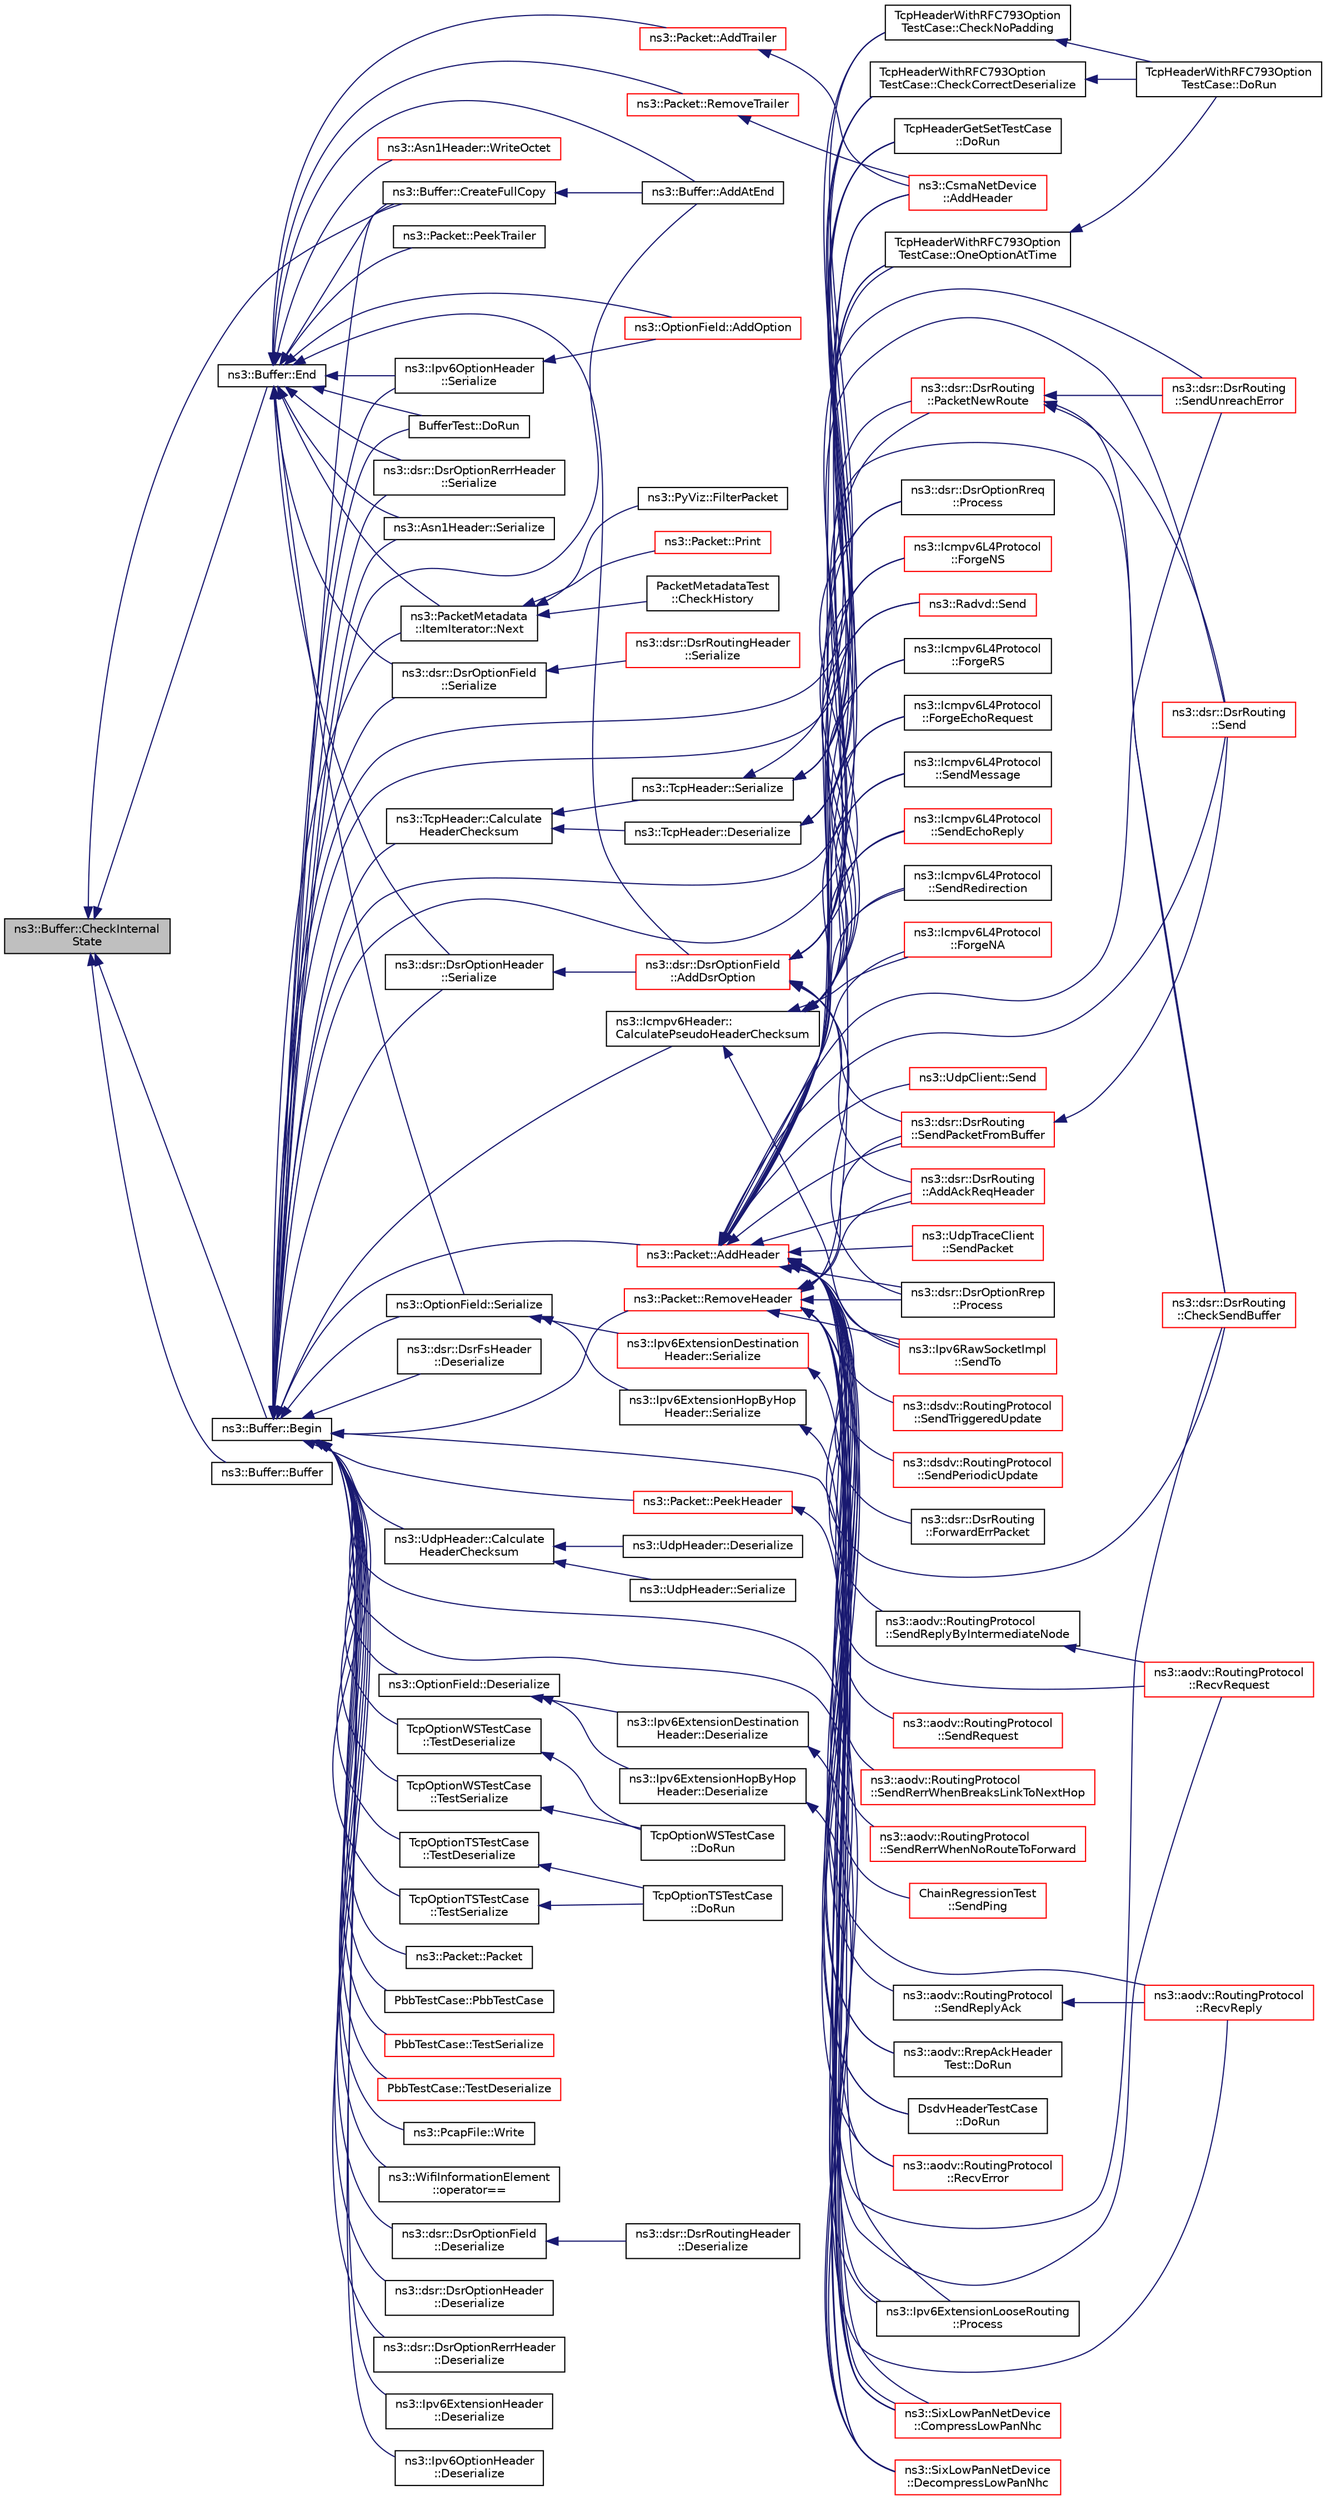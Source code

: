 digraph "ns3::Buffer::CheckInternalState"
{
  edge [fontname="Helvetica",fontsize="10",labelfontname="Helvetica",labelfontsize="10"];
  node [fontname="Helvetica",fontsize="10",shape=record];
  rankdir="LR";
  Node1 [label="ns3::Buffer::CheckInternal\lState",height=0.2,width=0.4,color="black", fillcolor="grey75", style="filled", fontcolor="black"];
  Node1 -> Node2 [dir="back",color="midnightblue",fontsize="10",style="solid"];
  Node2 [label="ns3::Buffer::CreateFullCopy",height=0.2,width=0.4,color="black", fillcolor="white", style="filled",URL="$da/d85/classns3_1_1Buffer.html#a8dd09a348caee9051b2aa3a154ab09e5",tooltip="Create a full copy of the buffer, including all the internal structures. "];
  Node2 -> Node3 [dir="back",color="midnightblue",fontsize="10",style="solid"];
  Node3 [label="ns3::Buffer::AddAtEnd",height=0.2,width=0.4,color="black", fillcolor="white", style="filled",URL="$da/d85/classns3_1_1Buffer.html#a60211196881cfccb64f67d71449eda83"];
  Node1 -> Node4 [dir="back",color="midnightblue",fontsize="10",style="solid"];
  Node4 [label="ns3::Buffer::Buffer",height=0.2,width=0.4,color="black", fillcolor="white", style="filled",URL="$da/d85/classns3_1_1Buffer.html#a2c97b3937de1161e3cdc40cef2cf00d6",tooltip="Copy constructor. "];
  Node1 -> Node5 [dir="back",color="midnightblue",fontsize="10",style="solid"];
  Node5 [label="ns3::Buffer::Begin",height=0.2,width=0.4,color="black", fillcolor="white", style="filled",URL="$da/d85/classns3_1_1Buffer.html#a893d4bf50df13e730b6cd0fda91b967f"];
  Node5 -> Node6 [dir="back",color="midnightblue",fontsize="10",style="solid"];
  Node6 [label="ns3::dsr::DsrFsHeader\l::Deserialize",height=0.2,width=0.4,color="black", fillcolor="white", style="filled",URL="$dc/dc2/classns3_1_1dsr_1_1DsrFsHeader.html#acb5736dd005d323eefae5cc9db9eb5b9",tooltip="Deserialize the packet. "];
  Node5 -> Node7 [dir="back",color="midnightblue",fontsize="10",style="solid"];
  Node7 [label="ns3::dsr::DsrOptionField\l::Serialize",height=0.2,width=0.4,color="black", fillcolor="white", style="filled",URL="$d7/d28/classns3_1_1dsr_1_1DsrOptionField.html#a86d85db49c9330a24cd79a024e08218e",tooltip="Serialize all added options. "];
  Node7 -> Node8 [dir="back",color="midnightblue",fontsize="10",style="solid"];
  Node8 [label="ns3::dsr::DsrRoutingHeader\l::Serialize",height=0.2,width=0.4,color="red", fillcolor="white", style="filled",URL="$dd/d47/classns3_1_1dsr_1_1DsrRoutingHeader.html#aab7d92809ad6ad560f4297653e7ae2cc",tooltip="Serialize the packet. "];
  Node5 -> Node9 [dir="back",color="midnightblue",fontsize="10",style="solid"];
  Node9 [label="ns3::dsr::DsrOptionField\l::Deserialize",height=0.2,width=0.4,color="black", fillcolor="white", style="filled",URL="$d7/d28/classns3_1_1dsr_1_1DsrOptionField.html#a18a58a88b2ba6ffc94669771647e586c",tooltip="Deserialize the packet. "];
  Node9 -> Node10 [dir="back",color="midnightblue",fontsize="10",style="solid"];
  Node10 [label="ns3::dsr::DsrRoutingHeader\l::Deserialize",height=0.2,width=0.4,color="black", fillcolor="white", style="filled",URL="$dd/d47/classns3_1_1dsr_1_1DsrRoutingHeader.html#aa3440ffd0d425f8562e313aea165c433",tooltip="Deserialize the packet. "];
  Node5 -> Node11 [dir="back",color="midnightblue",fontsize="10",style="solid"];
  Node11 [label="ns3::dsr::DsrOptionHeader\l::Serialize",height=0.2,width=0.4,color="black", fillcolor="white", style="filled",URL="$da/d3b/classns3_1_1dsr_1_1DsrOptionHeader.html#a04d7999f22a25e1ccbde838e6c9bd7e1",tooltip="Serialize the packet. "];
  Node11 -> Node12 [dir="back",color="midnightblue",fontsize="10",style="solid"];
  Node12 [label="ns3::dsr::DsrOptionField\l::AddDsrOption",height=0.2,width=0.4,color="red", fillcolor="white", style="filled",URL="$d7/d28/classns3_1_1dsr_1_1DsrOptionField.html#acd03d07018e22f5e2b23975fae84fb3c",tooltip="Serialize the option, prepending pad1 or padn option as necessary. "];
  Node12 -> Node13 [dir="back",color="midnightblue",fontsize="10",style="solid"];
  Node13 [label="ns3::dsr::DsrOptionRreq\l::Process",height=0.2,width=0.4,color="black", fillcolor="white", style="filled",URL="$dc/db3/classns3_1_1dsr_1_1DsrOptionRreq.html#a439e889d11973e48e3674c6e86aaee99",tooltip="Process method. "];
  Node12 -> Node14 [dir="back",color="midnightblue",fontsize="10",style="solid"];
  Node14 [label="ns3::dsr::DsrOptionRrep\l::Process",height=0.2,width=0.4,color="black", fillcolor="white", style="filled",URL="$d1/d0f/classns3_1_1dsr_1_1DsrOptionRrep.html#a79ff29fe60c7c62ac99ca0da8c0a820f",tooltip="Process method. "];
  Node12 -> Node15 [dir="back",color="midnightblue",fontsize="10",style="solid"];
  Node15 [label="ns3::dsr::DsrRouting\l::CheckSendBuffer",height=0.2,width=0.4,color="red", fillcolor="white", style="filled",URL="$df/d32/classns3_1_1dsr_1_1DsrRouting.html#a03ace9023e9fe58434dc004123c7d9e0",tooltip="Check the send buffer of packets with route when send buffer timer expire. "];
  Node12 -> Node16 [dir="back",color="midnightblue",fontsize="10",style="solid"];
  Node16 [label="ns3::dsr::DsrRouting\l::PacketNewRoute",height=0.2,width=0.4,color="red", fillcolor="white", style="filled",URL="$df/d32/classns3_1_1dsr_1_1DsrRouting.html#ae70ab39db551d1d81afc081196f78017",tooltip="When route vector corrupted, originate a new packet, normally not happening. "];
  Node16 -> Node15 [dir="back",color="midnightblue",fontsize="10",style="solid"];
  Node16 -> Node17 [dir="back",color="midnightblue",fontsize="10",style="solid"];
  Node17 [label="ns3::dsr::DsrRouting\l::SendUnreachError",height=0.2,width=0.4,color="red", fillcolor="white", style="filled",URL="$df/d32/classns3_1_1dsr_1_1DsrRouting.html#ace5dd08bac91fa199ddfac7e81125a62",tooltip="This function is responsible for sending error packets in case of break link to next hop..."];
  Node16 -> Node18 [dir="back",color="midnightblue",fontsize="10",style="solid"];
  Node18 [label="ns3::dsr::DsrRouting\l::Send",height=0.2,width=0.4,color="red", fillcolor="white", style="filled",URL="$df/d32/classns3_1_1dsr_1_1DsrRouting.html#af67eeb07193d10db8308cb4ecbe08b02",tooltip="This function is called by higher layer protocol when sending packets. "];
  Node12 -> Node17 [dir="back",color="midnightblue",fontsize="10",style="solid"];
  Node12 -> Node18 [dir="back",color="midnightblue",fontsize="10",style="solid"];
  Node12 -> Node19 [dir="back",color="midnightblue",fontsize="10",style="solid"];
  Node19 [label="ns3::dsr::DsrRouting\l::AddAckReqHeader",height=0.2,width=0.4,color="red", fillcolor="white", style="filled",URL="$df/d32/classns3_1_1dsr_1_1DsrRouting.html#a8ce910f1c56dc238ff98117c784c4541",tooltip="This function is called to add ack request header for network acknowledgement. "];
  Node12 -> Node20 [dir="back",color="midnightblue",fontsize="10",style="solid"];
  Node20 [label="ns3::dsr::DsrRouting\l::SendPacketFromBuffer",height=0.2,width=0.4,color="red", fillcolor="white", style="filled",URL="$df/d32/classns3_1_1dsr_1_1DsrRouting.html#a1a862a16f3a5527f9425763864ac3e80",tooltip="This function is responsible for sending out data packets when have route, if no route found..."];
  Node20 -> Node18 [dir="back",color="midnightblue",fontsize="10",style="solid"];
  Node5 -> Node21 [dir="back",color="midnightblue",fontsize="10",style="solid"];
  Node21 [label="ns3::dsr::DsrOptionHeader\l::Deserialize",height=0.2,width=0.4,color="black", fillcolor="white", style="filled",URL="$da/d3b/classns3_1_1dsr_1_1DsrOptionHeader.html#ab44c93c37011591950bb95730c1c5b06",tooltip="Deserialize the packet. "];
  Node5 -> Node22 [dir="back",color="midnightblue",fontsize="10",style="solid"];
  Node22 [label="ns3::dsr::DsrOptionRerrHeader\l::Serialize",height=0.2,width=0.4,color="black", fillcolor="white", style="filled",URL="$d6/d26/classns3_1_1dsr_1_1DsrOptionRerrHeader.html#a973a8c73444e9a2f4bd94292f716259c",tooltip="Serialize the packet. "];
  Node5 -> Node23 [dir="back",color="midnightblue",fontsize="10",style="solid"];
  Node23 [label="ns3::dsr::DsrOptionRerrHeader\l::Deserialize",height=0.2,width=0.4,color="black", fillcolor="white", style="filled",URL="$d6/d26/classns3_1_1dsr_1_1DsrOptionRerrHeader.html#ab8bc84d5e10a371524ed37035db5dbec",tooltip="Deserialize the packet. "];
  Node5 -> Node24 [dir="back",color="midnightblue",fontsize="10",style="solid"];
  Node24 [label="ns3::Icmpv6Header::\lCalculatePseudoHeaderChecksum",height=0.2,width=0.4,color="black", fillcolor="white", style="filled",URL="$d9/d73/classns3_1_1Icmpv6Header.html#aa0598a05dad2904576ed853885f4ed40",tooltip="Calculate pseudo header checksum for IPv6. "];
  Node24 -> Node25 [dir="back",color="midnightblue",fontsize="10",style="solid"];
  Node25 [label="ns3::Radvd::Send",height=0.2,width=0.4,color="red", fillcolor="white", style="filled",URL="$d5/dd8/classns3_1_1Radvd.html#a2dc4914b58690eaef190f38726d69bb2",tooltip="Send a packet. "];
  Node24 -> Node26 [dir="back",color="midnightblue",fontsize="10",style="solid"];
  Node26 [label="ns3::Icmpv6L4Protocol\l::ForgeRS",height=0.2,width=0.4,color="black", fillcolor="white", style="filled",URL="$d7/d1d/classns3_1_1Icmpv6L4Protocol.html#ad9a2cfbf2b47401ba857e937081612c2",tooltip="Forge a Router Solicitation. "];
  Node24 -> Node27 [dir="back",color="midnightblue",fontsize="10",style="solid"];
  Node27 [label="ns3::Icmpv6L4Protocol\l::ForgeEchoRequest",height=0.2,width=0.4,color="black", fillcolor="white", style="filled",URL="$d7/d1d/classns3_1_1Icmpv6L4Protocol.html#a2145831e01c5804d4d10d4fa4c5930ba",tooltip="Forge an Echo Request. "];
  Node24 -> Node28 [dir="back",color="midnightblue",fontsize="10",style="solid"];
  Node28 [label="ns3::Icmpv6L4Protocol\l::SendMessage",height=0.2,width=0.4,color="black", fillcolor="white", style="filled",URL="$d7/d1d/classns3_1_1Icmpv6L4Protocol.html#a62a9a177dd81ee6d5323e50b0954ed70",tooltip="Send a packet via ICMPv6. "];
  Node24 -> Node29 [dir="back",color="midnightblue",fontsize="10",style="solid"];
  Node29 [label="ns3::Icmpv6L4Protocol\l::SendEchoReply",height=0.2,width=0.4,color="red", fillcolor="white", style="filled",URL="$d7/d1d/classns3_1_1Icmpv6L4Protocol.html#ad7408b6e4b818a857783a4ec373f2a66",tooltip="Send a Echo Reply. "];
  Node24 -> Node30 [dir="back",color="midnightblue",fontsize="10",style="solid"];
  Node30 [label="ns3::Icmpv6L4Protocol\l::SendRedirection",height=0.2,width=0.4,color="black", fillcolor="white", style="filled",URL="$d7/d1d/classns3_1_1Icmpv6L4Protocol.html#a775f19603b15e25f287f54096a3f26cb",tooltip="Send an ICMPv6 Redirection. "];
  Node24 -> Node31 [dir="back",color="midnightblue",fontsize="10",style="solid"];
  Node31 [label="ns3::Icmpv6L4Protocol\l::ForgeNA",height=0.2,width=0.4,color="red", fillcolor="white", style="filled",URL="$d7/d1d/classns3_1_1Icmpv6L4Protocol.html#a687a096d8c5580cb3a80bec95b0dd689",tooltip="Forge a Neighbor Advertisement. "];
  Node24 -> Node32 [dir="back",color="midnightblue",fontsize="10",style="solid"];
  Node32 [label="ns3::Icmpv6L4Protocol\l::ForgeNS",height=0.2,width=0.4,color="red", fillcolor="white", style="filled",URL="$d7/d1d/classns3_1_1Icmpv6L4Protocol.html#adb98e7ef239b59c186a7c96bf9735068",tooltip="Forge a Neighbor Solicitation. "];
  Node24 -> Node33 [dir="back",color="midnightblue",fontsize="10",style="solid"];
  Node33 [label="ns3::Ipv6RawSocketImpl\l::SendTo",height=0.2,width=0.4,color="red", fillcolor="white", style="filled",URL="$d8/d7f/classns3_1_1Ipv6RawSocketImpl.html#aadff84e3c8a3ce3bc4f10a3d7a4dbac8",tooltip="Send data to a specified peer. "];
  Node5 -> Node34 [dir="back",color="midnightblue",fontsize="10",style="solid"];
  Node34 [label="ns3::Ipv6ExtensionHeader\l::Deserialize",height=0.2,width=0.4,color="black", fillcolor="white", style="filled",URL="$d5/d0e/classns3_1_1Ipv6ExtensionHeader.html#a20381aa4706f87bd373604ea53f3488f",tooltip="Deserialize the packet. "];
  Node5 -> Node35 [dir="back",color="midnightblue",fontsize="10",style="solid"];
  Node35 [label="ns3::OptionField::Serialize",height=0.2,width=0.4,color="black", fillcolor="white", style="filled",URL="$d3/d4b/classns3_1_1OptionField.html#a9cd4cd7b17a7e443a17dcfcfadef4c28",tooltip="Serialize all added options. "];
  Node35 -> Node36 [dir="back",color="midnightblue",fontsize="10",style="solid"];
  Node36 [label="ns3::Ipv6ExtensionHopByHop\lHeader::Serialize",height=0.2,width=0.4,color="black", fillcolor="white", style="filled",URL="$d7/d39/classns3_1_1Ipv6ExtensionHopByHopHeader.html#aea3c87fde9d6ba5375838cbe3275361b",tooltip="Serialize the packet. "];
  Node36 -> Node37 [dir="back",color="midnightblue",fontsize="10",style="solid"];
  Node37 [label="ns3::SixLowPanNetDevice\l::CompressLowPanNhc",height=0.2,width=0.4,color="red", fillcolor="white", style="filled",URL="$d1/d2b/classns3_1_1SixLowPanNetDevice.html#a41d34fd1612e7e6911614fadfef6ab67",tooltip="Compress the headers according to NHC compression. "];
  Node35 -> Node38 [dir="back",color="midnightblue",fontsize="10",style="solid"];
  Node38 [label="ns3::Ipv6ExtensionDestination\lHeader::Serialize",height=0.2,width=0.4,color="red", fillcolor="white", style="filled",URL="$d6/d65/classns3_1_1Ipv6ExtensionDestinationHeader.html#a13d3b01676de81cbcdd3fcebaf2fdd6b",tooltip="Serialize the packet. "];
  Node38 -> Node37 [dir="back",color="midnightblue",fontsize="10",style="solid"];
  Node5 -> Node39 [dir="back",color="midnightblue",fontsize="10",style="solid"];
  Node39 [label="ns3::OptionField::Deserialize",height=0.2,width=0.4,color="black", fillcolor="white", style="filled",URL="$d3/d4b/classns3_1_1OptionField.html#a8df2abe90be59cebdcca83b1e1708ba5",tooltip="Deserialize the packet. "];
  Node39 -> Node40 [dir="back",color="midnightblue",fontsize="10",style="solid"];
  Node40 [label="ns3::Ipv6ExtensionHopByHop\lHeader::Deserialize",height=0.2,width=0.4,color="black", fillcolor="white", style="filled",URL="$d7/d39/classns3_1_1Ipv6ExtensionHopByHopHeader.html#af366694cbc19cd319d8e65700a06082f",tooltip="Deserialize the packet. "];
  Node40 -> Node41 [dir="back",color="midnightblue",fontsize="10",style="solid"];
  Node41 [label="ns3::SixLowPanNetDevice\l::DecompressLowPanNhc",height=0.2,width=0.4,color="red", fillcolor="white", style="filled",URL="$d1/d2b/classns3_1_1SixLowPanNetDevice.html#af69701425fa2e02ab4a7fdcd1db99cc8",tooltip="Decompress the headers according to NHC compression. "];
  Node39 -> Node42 [dir="back",color="midnightblue",fontsize="10",style="solid"];
  Node42 [label="ns3::Ipv6ExtensionDestination\lHeader::Deserialize",height=0.2,width=0.4,color="black", fillcolor="white", style="filled",URL="$d6/d65/classns3_1_1Ipv6ExtensionDestinationHeader.html#afb09b5d3221279bc1fcad100aa950947",tooltip="Deserialize the packet. "];
  Node42 -> Node41 [dir="back",color="midnightblue",fontsize="10",style="solid"];
  Node5 -> Node43 [dir="back",color="midnightblue",fontsize="10",style="solid"];
  Node43 [label="ns3::Ipv6ExtensionLooseRouting\l::Process",height=0.2,width=0.4,color="black", fillcolor="white", style="filled",URL="$df/d36/classns3_1_1Ipv6ExtensionLooseRouting.html#ab73c109952d780d1eb52c2f7c144e546",tooltip="Process method Called from Ipv6L3Protocol::Receive. "];
  Node5 -> Node44 [dir="back",color="midnightblue",fontsize="10",style="solid"];
  Node44 [label="ns3::Ipv6OptionHeader\l::Serialize",height=0.2,width=0.4,color="black", fillcolor="white", style="filled",URL="$de/d13/classns3_1_1Ipv6OptionHeader.html#aad98aee0f35bb8f1306a259fb286b5f7",tooltip="Serialize the packet. "];
  Node44 -> Node45 [dir="back",color="midnightblue",fontsize="10",style="solid"];
  Node45 [label="ns3::OptionField::AddOption",height=0.2,width=0.4,color="red", fillcolor="white", style="filled",URL="$d3/d4b/classns3_1_1OptionField.html#aa6a592f9fd65421ce1176ce4fa50826a",tooltip="Serialize the option, prepending pad1 or padn option as necessary. "];
  Node5 -> Node46 [dir="back",color="midnightblue",fontsize="10",style="solid"];
  Node46 [label="ns3::Ipv6OptionHeader\l::Deserialize",height=0.2,width=0.4,color="black", fillcolor="white", style="filled",URL="$de/d13/classns3_1_1Ipv6OptionHeader.html#a8645f1d17686431f177f7d5f3c38380e",tooltip="Deserialize the packet. "];
  Node5 -> Node47 [dir="back",color="midnightblue",fontsize="10",style="solid"];
  Node47 [label="ns3::TcpHeader::Calculate\lHeaderChecksum",height=0.2,width=0.4,color="black", fillcolor="white", style="filled",URL="$d0/d46/classns3_1_1TcpHeader.html#ae1e83c9fd04d4eb45374c1b9a8425b50",tooltip="Calculate the header checksum. "];
  Node47 -> Node48 [dir="back",color="midnightblue",fontsize="10",style="solid"];
  Node48 [label="ns3::TcpHeader::Serialize",height=0.2,width=0.4,color="black", fillcolor="white", style="filled",URL="$d0/d46/classns3_1_1TcpHeader.html#ab492a55e7e9a54ec4938035696877aa3"];
  Node48 -> Node49 [dir="back",color="midnightblue",fontsize="10",style="solid"];
  Node49 [label="TcpHeaderGetSetTestCase\l::DoRun",height=0.2,width=0.4,color="black", fillcolor="white", style="filled",URL="$d0/d33/classTcpHeaderGetSetTestCase.html#ae5c6a3e802b8648d197d5a22509acf49",tooltip="Implementation to actually run this TestCase. "];
  Node48 -> Node50 [dir="back",color="midnightblue",fontsize="10",style="solid"];
  Node50 [label="TcpHeaderWithRFC793Option\lTestCase::CheckCorrectDeserialize",height=0.2,width=0.4,color="black", fillcolor="white", style="filled",URL="$d6/d39/classTcpHeaderWithRFC793OptionTestCase.html#ad8478f3d6d33caa92f933389f8d8419b",tooltip="Check the correct header deserialization. "];
  Node50 -> Node51 [dir="back",color="midnightblue",fontsize="10",style="solid"];
  Node51 [label="TcpHeaderWithRFC793Option\lTestCase::DoRun",height=0.2,width=0.4,color="black", fillcolor="white", style="filled",URL="$d6/d39/classTcpHeaderWithRFC793OptionTestCase.html#a52dc5f29802269d2d160f897a7933406",tooltip="Implementation to actually run this TestCase. "];
  Node48 -> Node52 [dir="back",color="midnightblue",fontsize="10",style="solid"];
  Node52 [label="TcpHeaderWithRFC793Option\lTestCase::CheckNoPadding",height=0.2,width=0.4,color="black", fillcolor="white", style="filled",URL="$d6/d39/classTcpHeaderWithRFC793OptionTestCase.html#ac054655b0adbd8c76eab91590eb246c4",tooltip="Check an header for the correct padding. "];
  Node52 -> Node51 [dir="back",color="midnightblue",fontsize="10",style="solid"];
  Node48 -> Node53 [dir="back",color="midnightblue",fontsize="10",style="solid"];
  Node53 [label="TcpHeaderWithRFC793Option\lTestCase::OneOptionAtTime",height=0.2,width=0.4,color="black", fillcolor="white", style="filled",URL="$d6/d39/classTcpHeaderWithRFC793OptionTestCase.html#a4f736353f198886b49418a84756e48de",tooltip="Check an header with only one kind of option. "];
  Node53 -> Node51 [dir="back",color="midnightblue",fontsize="10",style="solid"];
  Node47 -> Node54 [dir="back",color="midnightblue",fontsize="10",style="solid"];
  Node54 [label="ns3::TcpHeader::Deserialize",height=0.2,width=0.4,color="black", fillcolor="white", style="filled",URL="$d0/d46/classns3_1_1TcpHeader.html#ac9ebbec6f00c4d7d040c1d68dbe8c793"];
  Node54 -> Node49 [dir="back",color="midnightblue",fontsize="10",style="solid"];
  Node54 -> Node50 [dir="back",color="midnightblue",fontsize="10",style="solid"];
  Node54 -> Node53 [dir="back",color="midnightblue",fontsize="10",style="solid"];
  Node5 -> Node55 [dir="back",color="midnightblue",fontsize="10",style="solid"];
  Node55 [label="ns3::UdpHeader::Calculate\lHeaderChecksum",height=0.2,width=0.4,color="black", fillcolor="white", style="filled",URL="$d3/dc4/classns3_1_1UdpHeader.html#a09592aff1c50e1537846558505e27f41",tooltip="Calculate the header checksum. "];
  Node55 -> Node56 [dir="back",color="midnightblue",fontsize="10",style="solid"];
  Node56 [label="ns3::UdpHeader::Serialize",height=0.2,width=0.4,color="black", fillcolor="white", style="filled",URL="$d3/dc4/classns3_1_1UdpHeader.html#a5243cf0bfa2bc7f510c8e6c8a5801194"];
  Node55 -> Node57 [dir="back",color="midnightblue",fontsize="10",style="solid"];
  Node57 [label="ns3::UdpHeader::Deserialize",height=0.2,width=0.4,color="black", fillcolor="white", style="filled",URL="$d3/dc4/classns3_1_1UdpHeader.html#a68b4a7689b1741057d91f4360eb71493"];
  Node5 -> Node49 [dir="back",color="midnightblue",fontsize="10",style="solid"];
  Node5 -> Node50 [dir="back",color="midnightblue",fontsize="10",style="solid"];
  Node5 -> Node52 [dir="back",color="midnightblue",fontsize="10",style="solid"];
  Node5 -> Node53 [dir="back",color="midnightblue",fontsize="10",style="solid"];
  Node5 -> Node58 [dir="back",color="midnightblue",fontsize="10",style="solid"];
  Node58 [label="TcpOptionWSTestCase\l::TestSerialize",height=0.2,width=0.4,color="black", fillcolor="white", style="filled",URL="$dc/dd4/classTcpOptionWSTestCase.html#a01e4f68295082d8a146f561a6c727d45",tooltip="Serialization test. "];
  Node58 -> Node59 [dir="back",color="midnightblue",fontsize="10",style="solid"];
  Node59 [label="TcpOptionWSTestCase\l::DoRun",height=0.2,width=0.4,color="black", fillcolor="white", style="filled",URL="$dc/dd4/classTcpOptionWSTestCase.html#ade54e1b2acc4fe1ba2cb80dee7a35b78",tooltip="Implementation to actually run this TestCase. "];
  Node5 -> Node60 [dir="back",color="midnightblue",fontsize="10",style="solid"];
  Node60 [label="TcpOptionWSTestCase\l::TestDeserialize",height=0.2,width=0.4,color="black", fillcolor="white", style="filled",URL="$dc/dd4/classTcpOptionWSTestCase.html#a345cb1defb9412d11084af2c99bd32e9",tooltip="Deserialization test. "];
  Node60 -> Node59 [dir="back",color="midnightblue",fontsize="10",style="solid"];
  Node5 -> Node61 [dir="back",color="midnightblue",fontsize="10",style="solid"];
  Node61 [label="TcpOptionTSTestCase\l::TestSerialize",height=0.2,width=0.4,color="black", fillcolor="white", style="filled",URL="$d9/d80/classTcpOptionTSTestCase.html#a14597883403704320352bf1caad38777",tooltip="Serialization test. "];
  Node61 -> Node62 [dir="back",color="midnightblue",fontsize="10",style="solid"];
  Node62 [label="TcpOptionTSTestCase\l::DoRun",height=0.2,width=0.4,color="black", fillcolor="white", style="filled",URL="$d9/d80/classTcpOptionTSTestCase.html#a53011c31faadadd5da00292ee7544b35",tooltip="Implementation to actually run this TestCase. "];
  Node5 -> Node63 [dir="back",color="midnightblue",fontsize="10",style="solid"];
  Node63 [label="TcpOptionTSTestCase\l::TestDeserialize",height=0.2,width=0.4,color="black", fillcolor="white", style="filled",URL="$d9/d80/classTcpOptionTSTestCase.html#aadd81683ca04ef16306e8571c67dcf65",tooltip="Deserialization test. "];
  Node63 -> Node62 [dir="back",color="midnightblue",fontsize="10",style="solid"];
  Node5 -> Node64 [dir="back",color="midnightblue",fontsize="10",style="solid"];
  Node64 [label="ns3::Asn1Header::Serialize",height=0.2,width=0.4,color="black", fillcolor="white", style="filled",URL="$d4/d02/classns3_1_1Asn1Header.html#a47fb5c71efa489ff47020e8bd4e44c1d"];
  Node5 -> Node3 [dir="back",color="midnightblue",fontsize="10",style="solid"];
  Node5 -> Node2 [dir="back",color="midnightblue",fontsize="10",style="solid"];
  Node5 -> Node65 [dir="back",color="midnightblue",fontsize="10",style="solid"];
  Node65 [label="ns3::PacketMetadata\l::ItemIterator::Next",height=0.2,width=0.4,color="black", fillcolor="white", style="filled",URL="$df/def/classns3_1_1PacketMetadata_1_1ItemIterator.html#a3d59a1673dca4338f41d3c788ccd3e10",tooltip="Retrieve the next metadata item. "];
  Node65 -> Node66 [dir="back",color="midnightblue",fontsize="10",style="solid"];
  Node66 [label="ns3::Packet::Print",height=0.2,width=0.4,color="red", fillcolor="white", style="filled",URL="$dd/d7a/classns3_1_1Packet.html#aa34058a5cdbf94673531f8c4001ab227",tooltip="Print the packet contents. "];
  Node65 -> Node67 [dir="back",color="midnightblue",fontsize="10",style="solid"];
  Node67 [label="PacketMetadataTest\l::CheckHistory",height=0.2,width=0.4,color="black", fillcolor="white", style="filled",URL="$da/d30/classPacketMetadataTest.html#a22fae7ba6557ced42238625fc0ccc623"];
  Node65 -> Node68 [dir="back",color="midnightblue",fontsize="10",style="solid"];
  Node68 [label="ns3::PyViz::FilterPacket",height=0.2,width=0.4,color="black", fillcolor="white", style="filled",URL="$db/d7c/classns3_1_1PyViz.html#ad92f800fa5f75fc22531f572fe38095d"];
  Node5 -> Node69 [dir="back",color="midnightblue",fontsize="10",style="solid"];
  Node69 [label="ns3::Packet::Packet",height=0.2,width=0.4,color="black", fillcolor="white", style="filled",URL="$dd/d7a/classns3_1_1Packet.html#a7f6a0314efee85ac6cf4a64e05450538",tooltip="Create a packet with payload filled with the content of this buffer. "];
  Node5 -> Node70 [dir="back",color="midnightblue",fontsize="10",style="solid"];
  Node70 [label="ns3::Packet::AddHeader",height=0.2,width=0.4,color="red", fillcolor="white", style="filled",URL="$dd/d7a/classns3_1_1Packet.html#a465108c595a0bc592095cbcab1832ed8",tooltip="Add header to this packet. "];
  Node70 -> Node71 [dir="back",color="midnightblue",fontsize="10",style="solid"];
  Node71 [label="ns3::aodv::RoutingProtocol\l::SendRequest",height=0.2,width=0.4,color="red", fillcolor="white", style="filled",URL="$db/dd0/classns3_1_1aodv_1_1RoutingProtocol.html#a483f8df4d7855b2a71e506f665ca0828",tooltip="Send RREQ. "];
  Node70 -> Node72 [dir="back",color="midnightblue",fontsize="10",style="solid"];
  Node72 [label="ns3::aodv::RoutingProtocol\l::RecvRequest",height=0.2,width=0.4,color="red", fillcolor="white", style="filled",URL="$db/dd0/classns3_1_1aodv_1_1RoutingProtocol.html#adc8555f0e1e8ba05ea80a412b412d064",tooltip="Receive RREQ. "];
  Node70 -> Node73 [dir="back",color="midnightblue",fontsize="10",style="solid"];
  Node73 [label="ns3::aodv::RoutingProtocol\l::SendReplyByIntermediateNode",height=0.2,width=0.4,color="black", fillcolor="white", style="filled",URL="$db/dd0/classns3_1_1aodv_1_1RoutingProtocol.html#a862f551b61c45fb8de62bfbfa4c0a2ab"];
  Node73 -> Node72 [dir="back",color="midnightblue",fontsize="10",style="solid"];
  Node70 -> Node74 [dir="back",color="midnightblue",fontsize="10",style="solid"];
  Node74 [label="ns3::aodv::RoutingProtocol\l::SendReplyAck",height=0.2,width=0.4,color="black", fillcolor="white", style="filled",URL="$db/dd0/classns3_1_1aodv_1_1RoutingProtocol.html#aec193d679517de0a34d2e9d592b7bc77",tooltip="Send RREP_ACK. "];
  Node74 -> Node75 [dir="back",color="midnightblue",fontsize="10",style="solid"];
  Node75 [label="ns3::aodv::RoutingProtocol\l::RecvReply",height=0.2,width=0.4,color="red", fillcolor="white", style="filled",URL="$db/dd0/classns3_1_1aodv_1_1RoutingProtocol.html#a15459eff0cb816e8d03a73c78d9cdc9d",tooltip="Receive RREP. "];
  Node70 -> Node75 [dir="back",color="midnightblue",fontsize="10",style="solid"];
  Node70 -> Node76 [dir="back",color="midnightblue",fontsize="10",style="solid"];
  Node76 [label="ns3::aodv::RoutingProtocol\l::RecvError",height=0.2,width=0.4,color="red", fillcolor="white", style="filled",URL="$db/dd0/classns3_1_1aodv_1_1RoutingProtocol.html#ae93fba9dbcde4f1eb0f2d7a189e9ae54",tooltip="Receive RERR from node with address src. "];
  Node70 -> Node77 [dir="back",color="midnightblue",fontsize="10",style="solid"];
  Node77 [label="ns3::aodv::RoutingProtocol\l::SendRerrWhenBreaksLinkToNextHop",height=0.2,width=0.4,color="red", fillcolor="white", style="filled",URL="$db/dd0/classns3_1_1aodv_1_1RoutingProtocol.html#ae2ab3a83b71210d82c458e5e680c1351",tooltip="Initiate RERR. "];
  Node70 -> Node78 [dir="back",color="midnightblue",fontsize="10",style="solid"];
  Node78 [label="ns3::aodv::RoutingProtocol\l::SendRerrWhenNoRouteToForward",height=0.2,width=0.4,color="red", fillcolor="white", style="filled",URL="$db/dd0/classns3_1_1aodv_1_1RoutingProtocol.html#aa8b4c8c3811348aa19e76218523796af"];
  Node70 -> Node79 [dir="back",color="midnightblue",fontsize="10",style="solid"];
  Node79 [label="ChainRegressionTest\l::SendPing",height=0.2,width=0.4,color="red", fillcolor="white", style="filled",URL="$da/d19/classChainRegressionTest.html#a7282b25c193b2b0f237263616b10f251",tooltip="Send one ping. "];
  Node70 -> Node80 [dir="back",color="midnightblue",fontsize="10",style="solid"];
  Node80 [label="ns3::aodv::RrepAckHeader\lTest::DoRun",height=0.2,width=0.4,color="black", fillcolor="white", style="filled",URL="$d7/d2d/structns3_1_1aodv_1_1RrepAckHeaderTest.html#a7db635f942f193c505385afbb77cf6d8",tooltip="Implementation to actually run this TestCase. "];
  Node70 -> Node81 [dir="back",color="midnightblue",fontsize="10",style="solid"];
  Node81 [label="ns3::UdpClient::Send",height=0.2,width=0.4,color="red", fillcolor="white", style="filled",URL="$de/da9/classns3_1_1UdpClient.html#a1f30c47c9851f26913dbff4560979868",tooltip="Send a packet. "];
  Node70 -> Node82 [dir="back",color="midnightblue",fontsize="10",style="solid"];
  Node82 [label="ns3::UdpTraceClient\l::SendPacket",height=0.2,width=0.4,color="red", fillcolor="white", style="filled",URL="$d4/d5a/structns3_1_1UdpTraceClient.html#a7dfbf9354c464bfe8fe303f520c0b83c",tooltip="Send a packet of a given size. "];
  Node70 -> Node83 [dir="back",color="midnightblue",fontsize="10",style="solid"];
  Node83 [label="ns3::CsmaNetDevice\l::AddHeader",height=0.2,width=0.4,color="red", fillcolor="white", style="filled",URL="$d4/df2/classns3_1_1CsmaNetDevice.html#a736bf6ce5851ace677f8fc693a92855c"];
  Node70 -> Node84 [dir="back",color="midnightblue",fontsize="10",style="solid"];
  Node84 [label="ns3::dsdv::RoutingProtocol\l::SendTriggeredUpdate",height=0.2,width=0.4,color="red", fillcolor="white", style="filled",URL="$de/dca/classns3_1_1dsdv_1_1RoutingProtocol.html#adc414310ddaa5e69520a176c0dac59cc",tooltip="Sends trigger update from a node. "];
  Node70 -> Node85 [dir="back",color="midnightblue",fontsize="10",style="solid"];
  Node85 [label="ns3::dsdv::RoutingProtocol\l::SendPeriodicUpdate",height=0.2,width=0.4,color="red", fillcolor="white", style="filled",URL="$de/dca/classns3_1_1dsdv_1_1RoutingProtocol.html#a370e3ca262a505ec0fd30456f82b2aed",tooltip="Broadcasts the entire routing table for every PeriodicUpdateInterval. "];
  Node70 -> Node86 [dir="back",color="midnightblue",fontsize="10",style="solid"];
  Node86 [label="DsdvHeaderTestCase\l::DoRun",height=0.2,width=0.4,color="black", fillcolor="white", style="filled",URL="$d6/d98/classDsdvHeaderTestCase.html#aec6edc947c43b5c301796c0d480cf652",tooltip="Implementation to actually run this TestCase. "];
  Node70 -> Node13 [dir="back",color="midnightblue",fontsize="10",style="solid"];
  Node70 -> Node14 [dir="back",color="midnightblue",fontsize="10",style="solid"];
  Node70 -> Node15 [dir="back",color="midnightblue",fontsize="10",style="solid"];
  Node70 -> Node16 [dir="back",color="midnightblue",fontsize="10",style="solid"];
  Node70 -> Node17 [dir="back",color="midnightblue",fontsize="10",style="solid"];
  Node70 -> Node87 [dir="back",color="midnightblue",fontsize="10",style="solid"];
  Node87 [label="ns3::dsr::DsrRouting\l::ForwardErrPacket",height=0.2,width=0.4,color="black", fillcolor="white", style="filled",URL="$df/d32/classns3_1_1dsr_1_1DsrRouting.html#a2c5629706b8a73cce84964231ac93d6b",tooltip="This function is responsible for forwarding error packets along the route. "];
  Node70 -> Node18 [dir="back",color="midnightblue",fontsize="10",style="solid"];
  Node70 -> Node19 [dir="back",color="midnightblue",fontsize="10",style="solid"];
  Node70 -> Node20 [dir="back",color="midnightblue",fontsize="10",style="solid"];
  Node70 -> Node25 [dir="back",color="midnightblue",fontsize="10",style="solid"];
  Node70 -> Node26 [dir="back",color="midnightblue",fontsize="10",style="solid"];
  Node70 -> Node27 [dir="back",color="midnightblue",fontsize="10",style="solid"];
  Node70 -> Node28 [dir="back",color="midnightblue",fontsize="10",style="solid"];
  Node70 -> Node29 [dir="back",color="midnightblue",fontsize="10",style="solid"];
  Node70 -> Node30 [dir="back",color="midnightblue",fontsize="10",style="solid"];
  Node70 -> Node31 [dir="back",color="midnightblue",fontsize="10",style="solid"];
  Node70 -> Node32 [dir="back",color="midnightblue",fontsize="10",style="solid"];
  Node70 -> Node43 [dir="back",color="midnightblue",fontsize="10",style="solid"];
  Node70 -> Node33 [dir="back",color="midnightblue",fontsize="10",style="solid"];
  Node70 -> Node37 [dir="back",color="midnightblue",fontsize="10",style="solid"];
  Node70 -> Node41 [dir="back",color="midnightblue",fontsize="10",style="solid"];
  Node5 -> Node88 [dir="back",color="midnightblue",fontsize="10",style="solid"];
  Node88 [label="ns3::Packet::RemoveHeader",height=0.2,width=0.4,color="red", fillcolor="white", style="filled",URL="$dd/d7a/classns3_1_1Packet.html#a0961eccf975d75f902d40956c93ba63e",tooltip="Deserialize and remove the header from the internal buffer. "];
  Node88 -> Node72 [dir="back",color="midnightblue",fontsize="10",style="solid"];
  Node88 -> Node75 [dir="back",color="midnightblue",fontsize="10",style="solid"];
  Node88 -> Node76 [dir="back",color="midnightblue",fontsize="10",style="solid"];
  Node88 -> Node80 [dir="back",color="midnightblue",fontsize="10",style="solid"];
  Node88 -> Node83 [dir="back",color="midnightblue",fontsize="10",style="solid"];
  Node88 -> Node86 [dir="back",color="midnightblue",fontsize="10",style="solid"];
  Node88 -> Node14 [dir="back",color="midnightblue",fontsize="10",style="solid"];
  Node88 -> Node15 [dir="back",color="midnightblue",fontsize="10",style="solid"];
  Node88 -> Node19 [dir="back",color="midnightblue",fontsize="10",style="solid"];
  Node88 -> Node20 [dir="back",color="midnightblue",fontsize="10",style="solid"];
  Node88 -> Node43 [dir="back",color="midnightblue",fontsize="10",style="solid"];
  Node88 -> Node33 [dir="back",color="midnightblue",fontsize="10",style="solid"];
  Node88 -> Node37 [dir="back",color="midnightblue",fontsize="10",style="solid"];
  Node88 -> Node41 [dir="back",color="midnightblue",fontsize="10",style="solid"];
  Node5 -> Node89 [dir="back",color="midnightblue",fontsize="10",style="solid"];
  Node89 [label="ns3::Packet::PeekHeader",height=0.2,width=0.4,color="red", fillcolor="white", style="filled",URL="$dd/d7a/classns3_1_1Packet.html#aadc63487bea70945c418f4c3e9b81964",tooltip="Deserialize but does not remove the header from the internal buffer. s This method invokes Header::De..."];
  Node89 -> Node37 [dir="back",color="midnightblue",fontsize="10",style="solid"];
  Node5 -> Node90 [dir="back",color="midnightblue",fontsize="10",style="solid"];
  Node90 [label="BufferTest::DoRun",height=0.2,width=0.4,color="black", fillcolor="white", style="filled",URL="$d7/d09/classBufferTest.html#a4ffd025f50c962366167daef7df0ac58",tooltip="Implementation to actually run this TestCase. "];
  Node5 -> Node91 [dir="back",color="midnightblue",fontsize="10",style="solid"];
  Node91 [label="PbbTestCase::PbbTestCase",height=0.2,width=0.4,color="black", fillcolor="white", style="filled",URL="$dd/dee/classPbbTestCase.html#aad11415643c1af39d71248174298dd6b"];
  Node5 -> Node92 [dir="back",color="midnightblue",fontsize="10",style="solid"];
  Node92 [label="PbbTestCase::TestSerialize",height=0.2,width=0.4,color="red", fillcolor="white", style="filled",URL="$dd/dee/classPbbTestCase.html#af46a68e3ac1ac6a3acba3db64974cba8"];
  Node5 -> Node93 [dir="back",color="midnightblue",fontsize="10",style="solid"];
  Node93 [label="PbbTestCase::TestDeserialize",height=0.2,width=0.4,color="red", fillcolor="white", style="filled",URL="$dd/dee/classPbbTestCase.html#a94ee7e29255773f0ea94597fd0af89ff"];
  Node5 -> Node94 [dir="back",color="midnightblue",fontsize="10",style="solid"];
  Node94 [label="ns3::PcapFile::Write",height=0.2,width=0.4,color="black", fillcolor="white", style="filled",URL="$d3/da4/classns3_1_1PcapFile.html#a057ede1e4feda72362d20d7f14c4e836",tooltip="Write next packet to file. "];
  Node5 -> Node37 [dir="back",color="midnightblue",fontsize="10",style="solid"];
  Node5 -> Node41 [dir="back",color="midnightblue",fontsize="10",style="solid"];
  Node5 -> Node95 [dir="back",color="midnightblue",fontsize="10",style="solid"];
  Node95 [label="ns3::WifiInformationElement\l::operator==",height=0.2,width=0.4,color="black", fillcolor="white", style="filled",URL="$d4/db6/classns3_1_1WifiInformationElement.html#ad57be4560fa6abb25e6b0745fd7213e0"];
  Node1 -> Node96 [dir="back",color="midnightblue",fontsize="10",style="solid"];
  Node96 [label="ns3::Buffer::End",height=0.2,width=0.4,color="black", fillcolor="white", style="filled",URL="$da/d85/classns3_1_1Buffer.html#a52207c7aed7bae89fba2f9e997c82724"];
  Node96 -> Node7 [dir="back",color="midnightblue",fontsize="10",style="solid"];
  Node96 -> Node12 [dir="back",color="midnightblue",fontsize="10",style="solid"];
  Node96 -> Node11 [dir="back",color="midnightblue",fontsize="10",style="solid"];
  Node96 -> Node22 [dir="back",color="midnightblue",fontsize="10",style="solid"];
  Node96 -> Node35 [dir="back",color="midnightblue",fontsize="10",style="solid"];
  Node96 -> Node45 [dir="back",color="midnightblue",fontsize="10",style="solid"];
  Node96 -> Node44 [dir="back",color="midnightblue",fontsize="10",style="solid"];
  Node96 -> Node64 [dir="back",color="midnightblue",fontsize="10",style="solid"];
  Node96 -> Node97 [dir="back",color="midnightblue",fontsize="10",style="solid"];
  Node97 [label="ns3::Asn1Header::WriteOctet",height=0.2,width=0.4,color="red", fillcolor="white", style="filled",URL="$d4/d02/classns3_1_1Asn1Header.html#ae4514f79e0370ceb678de99b4a6a59f0"];
  Node96 -> Node3 [dir="back",color="midnightblue",fontsize="10",style="solid"];
  Node96 -> Node2 [dir="back",color="midnightblue",fontsize="10",style="solid"];
  Node96 -> Node65 [dir="back",color="midnightblue",fontsize="10",style="solid"];
  Node96 -> Node98 [dir="back",color="midnightblue",fontsize="10",style="solid"];
  Node98 [label="ns3::Packet::AddTrailer",height=0.2,width=0.4,color="red", fillcolor="white", style="filled",URL="$dd/d7a/classns3_1_1Packet.html#ae26b490c30ae5bc98be5181ec6e06db8",tooltip="Add trailer to this packet. "];
  Node98 -> Node83 [dir="back",color="midnightblue",fontsize="10",style="solid"];
  Node96 -> Node99 [dir="back",color="midnightblue",fontsize="10",style="solid"];
  Node99 [label="ns3::Packet::RemoveTrailer",height=0.2,width=0.4,color="red", fillcolor="white", style="filled",URL="$dd/d7a/classns3_1_1Packet.html#a2155e042083e9a17ad3b33f9fecb4be4",tooltip="Remove a deserialized trailer from the internal buffer. "];
  Node99 -> Node83 [dir="back",color="midnightblue",fontsize="10",style="solid"];
  Node96 -> Node100 [dir="back",color="midnightblue",fontsize="10",style="solid"];
  Node100 [label="ns3::Packet::PeekTrailer",height=0.2,width=0.4,color="black", fillcolor="white", style="filled",URL="$dd/d7a/classns3_1_1Packet.html#ace1fc287b3fc4fc12e72954e35342131",tooltip="Deserialize but does not remove a trailer from the internal buffer. "];
  Node96 -> Node90 [dir="back",color="midnightblue",fontsize="10",style="solid"];
}

